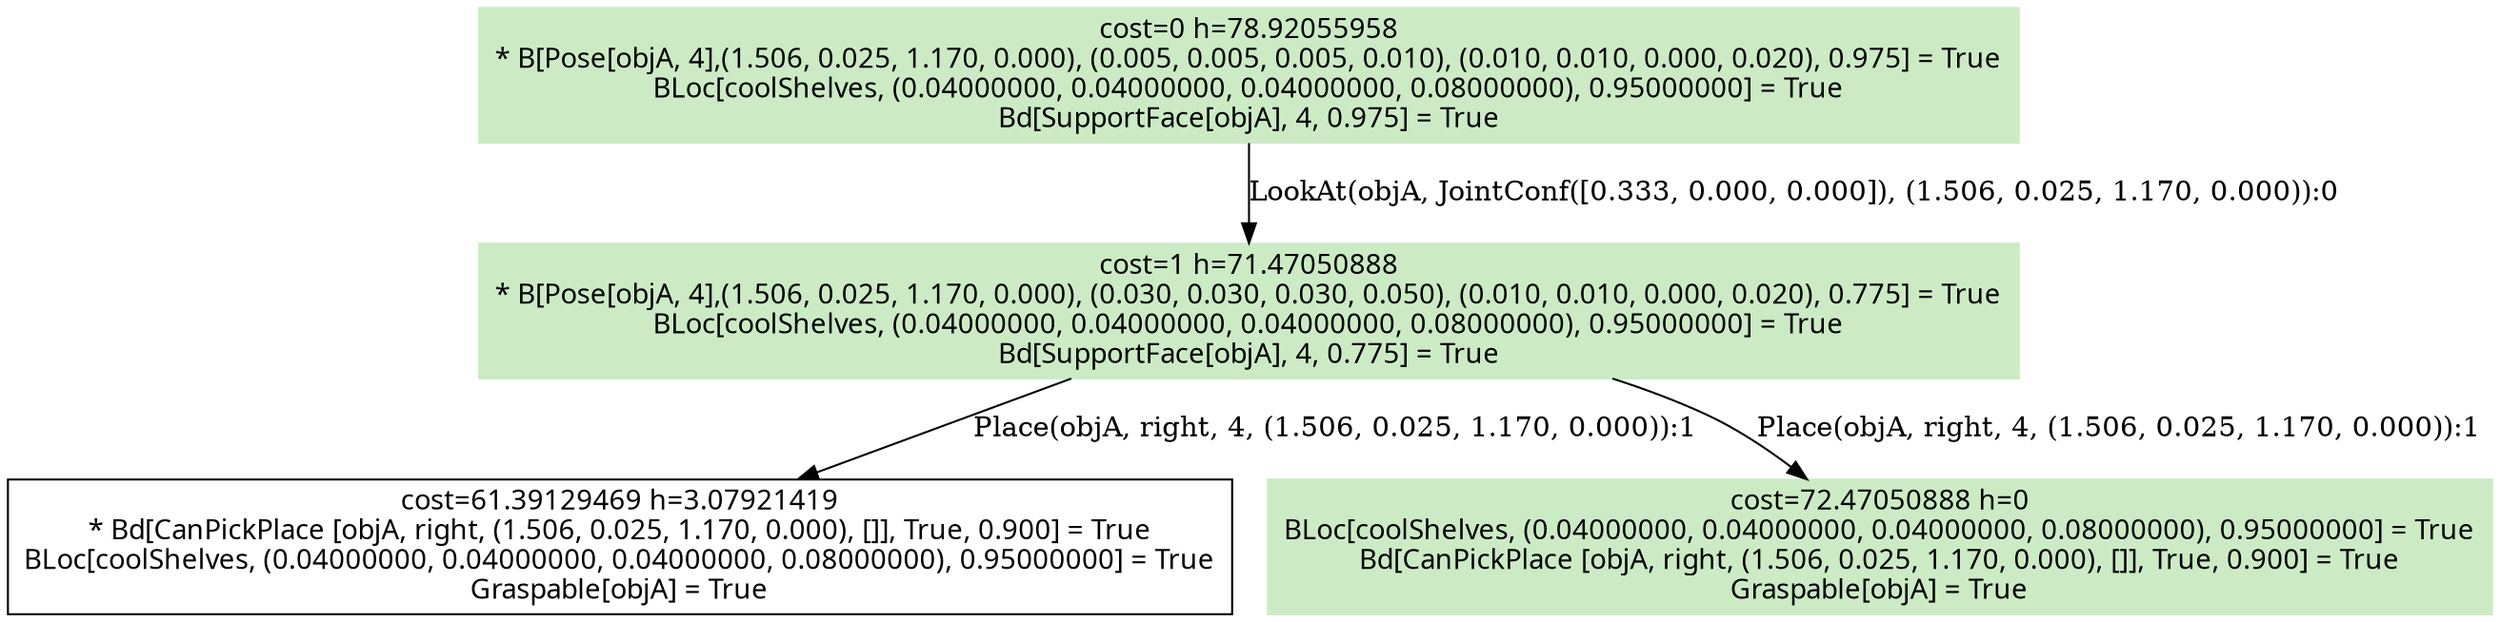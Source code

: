 digraph G {
    ordering=out;
    node [fontname=HelveticaBold];
    "342" [shape=box, label="cost=0 h=78.92055958\n* B[Pose[objA, 4],(1.506, 0.025, 1.170, 0.000), (0.005, 0.005, 0.005, 0.010), (0.010, 0.010, 0.000, 0.020), 0.975] = True\nBLoc[coolShelves, (0.04000000, 0.04000000, 0.04000000, 0.08000000), 0.95000000] = True\nBd[SupportFace[objA], 4, 0.975] = True\n"];
    "1055" [shape=box, label="cost=1 h=71.47050888\n* B[Pose[objA, 4],(1.506, 0.025, 1.170, 0.000), (0.030, 0.030, 0.030, 0.050), (0.010, 0.010, 0.000, 0.020), 0.775] = True\nBLoc[coolShelves, (0.04000000, 0.04000000, 0.04000000, 0.08000000), 0.95000000] = True\nBd[SupportFace[objA], 4, 0.775] = True\n"];
    "342" [shape=box, style=filled, colorscheme=pastel16, color=2, label="cost=0 h=78.92055958\n* B[Pose[objA, 4],(1.506, 0.025, 1.170, 0.000), (0.005, 0.005, 0.005, 0.010), (0.010, 0.010, 0.000, 0.020), 0.975] = True\nBLoc[coolShelves, (0.04000000, 0.04000000, 0.04000000, 0.08000000), 0.95000000] = True\nBd[SupportFace[objA], 4, 0.975] = True\n"];
    "342" -> "1055"[label="LookAt(objA, JointConf([0.333, 0.000, 0.000]), (1.506, 0.025, 1.170, 0.000)):0"];
    "1063" [shape=box, label="cost=61.39129469 h=3.07921419\n* Bd[CanPickPlace [objA, right, (1.506, 0.025, 1.170, 0.000), []], True, 0.900] = True\nBLoc[coolShelves, (0.04000000, 0.04000000, 0.04000000, 0.08000000), 0.95000000] = True\nGraspable[objA] = True\n"];
    "1055" [shape=box, style=filled, colorscheme=pastel16, color=2, label="cost=1 h=71.47050888\n* B[Pose[objA, 4],(1.506, 0.025, 1.170, 0.000), (0.030, 0.030, 0.030, 0.050), (0.010, 0.010, 0.000, 0.020), 0.775] = True\nBLoc[coolShelves, (0.04000000, 0.04000000, 0.04000000, 0.08000000), 0.95000000] = True\nBd[SupportFace[objA], 4, 0.775] = True\n"];
    "1055" -> "1063"[label="Place(objA, right, 4, (1.506, 0.025, 1.170, 0.000)):1"];
    "1067" [shape=box, label="cost=72.47050888 h=0\nBLoc[coolShelves, (0.04000000, 0.04000000, 0.04000000, 0.08000000), 0.95000000] = True\nBd[CanPickPlace [objA, right, (1.506, 0.025, 1.170, 0.000), []], True, 0.900] = True\nGraspable[objA] = True\n"];
    "1055" [shape=box, style=filled, colorscheme=pastel16, color=2, label="cost=1 h=71.47050888\n* B[Pose[objA, 4],(1.506, 0.025, 1.170, 0.000), (0.030, 0.030, 0.030, 0.050), (0.010, 0.010, 0.000, 0.020), 0.775] = True\nBLoc[coolShelves, (0.04000000, 0.04000000, 0.04000000, 0.08000000), 0.95000000] = True\nBd[SupportFace[objA], 4, 0.775] = True\n"];
    "1055" -> "1067"[label="Place(objA, right, 4, (1.506, 0.025, 1.170, 0.000)):1"];
    "342" [shape=box, style=filled, colorscheme=pastel16,color=3];
    "1055" [shape=box, style=filled, colorscheme=pastel16,color=3];
    "1067" [shape=box, style=filled, colorscheme=pastel16,color=3];
}
